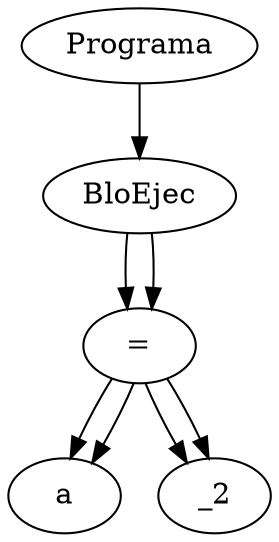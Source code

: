digraph G{
"nodo41"[ label="Programa"];
"nodo40"[ label="BloEjec"];
nodo41 -> nodo40
"nodo40"[ label="BloEjec"];
"nodo36"[ label="="];
nodo40 -> nodo36
"nodo36"[ label="="];
"nodo35"[ label="a"];
nodo36 -> nodo35
"nodo35"[ label="a"];
"nodo34"[ label="_2"];
nodo36 -> nodo34
"nodo34"[ label="_2"];
"nodo36"[ label="="];
nodo40 -> nodo36
"nodo36"[ label="="];
"nodo35"[ label="a"];
nodo36 -> nodo35
"nodo35"[ label="a"];
"nodo34"[ label="_2"];
nodo36 -> nodo34
"nodo34"[ label="_2"];
}
